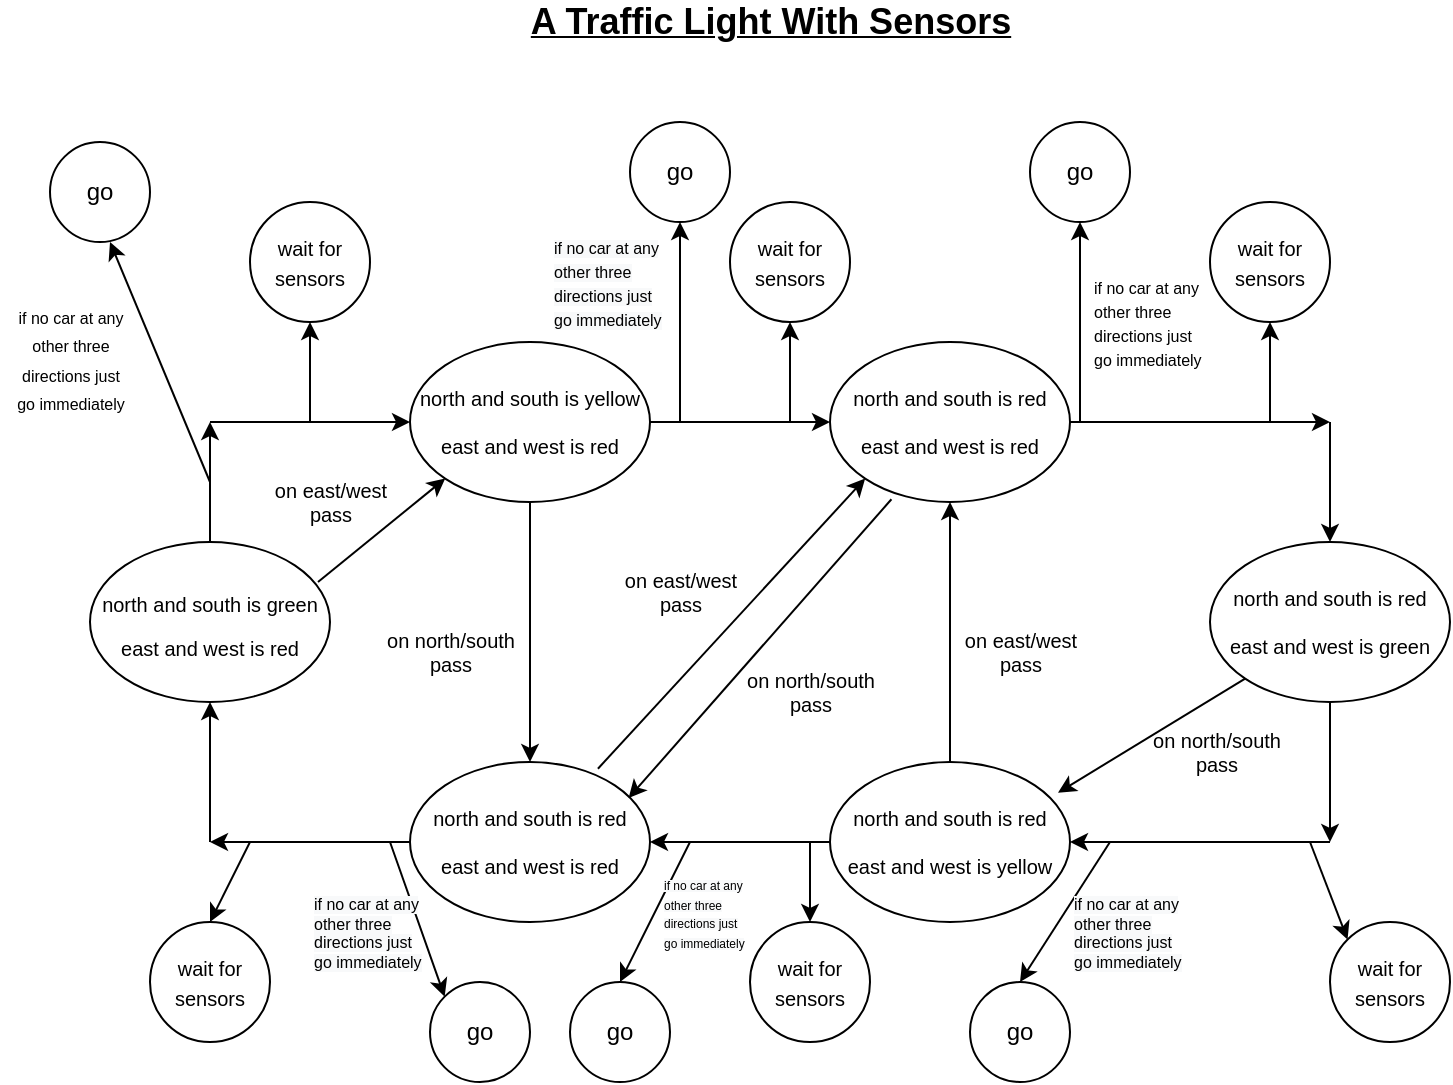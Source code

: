 <mxfile version="17.4.6" type="github">
  <diagram id="FeiwYfr4Wlo4jRZ_Yl8j" name="Page-1">
    <mxGraphModel dx="782" dy="436" grid="1" gridSize="10" guides="1" tooltips="1" connect="1" arrows="1" fold="1" page="1" pageScale="1" pageWidth="850" pageHeight="1100" math="0" shadow="0">
      <root>
        <mxCell id="0" />
        <mxCell id="1" parent="0" />
        <mxCell id="JngZ-TWqMBHg95M7geXb-1" value="&lt;b&gt;&lt;u&gt;&lt;font style=&quot;font-size: 18px&quot;&gt;A Traffic Light With Sensors&lt;/font&gt;&lt;/u&gt;&lt;/b&gt;" style="text;html=1;align=center;verticalAlign=middle;resizable=0;points=[];autosize=1;strokeColor=none;fillColor=none;" parent="1" vertex="1">
          <mxGeometry x="270" y="60" width="260" height="20" as="geometry" />
        </mxCell>
        <mxCell id="JngZ-TWqMBHg95M7geXb-2" value="&lt;font style=&quot;font-size: 10px&quot;&gt;north and south is green&lt;br&gt;east and west is red&lt;br&gt;&lt;/font&gt;" style="ellipse;whiteSpace=wrap;html=1;fontSize=18;" parent="1" vertex="1">
          <mxGeometry x="60" y="330" width="120" height="80" as="geometry" />
        </mxCell>
        <mxCell id="JngZ-TWqMBHg95M7geXb-12" style="edgeStyle=orthogonalEdgeStyle;rounded=0;orthogonalLoop=1;jettySize=auto;html=1;entryX=0;entryY=0.5;entryDx=0;entryDy=0;fontSize=10;" parent="1" source="JngZ-TWqMBHg95M7geXb-3" target="JngZ-TWqMBHg95M7geXb-4" edge="1">
          <mxGeometry relative="1" as="geometry" />
        </mxCell>
        <mxCell id="JngZ-TWqMBHg95M7geXb-3" value="north and south is yellow&lt;br&gt;&lt;br&gt;east and west is red" style="ellipse;whiteSpace=wrap;html=1;fontSize=10;" parent="1" vertex="1">
          <mxGeometry x="220" y="230" width="120" height="80" as="geometry" />
        </mxCell>
        <mxCell id="JngZ-TWqMBHg95M7geXb-4" value="north and south is red&lt;br&gt;&lt;br&gt;east and west is red" style="ellipse;whiteSpace=wrap;html=1;fontSize=10;" parent="1" vertex="1">
          <mxGeometry x="430" y="230" width="120" height="80" as="geometry" />
        </mxCell>
        <mxCell id="JngZ-TWqMBHg95M7geXb-5" value="north and south is red&lt;br&gt;&lt;br&gt;east and west is green" style="ellipse;whiteSpace=wrap;html=1;fontSize=10;" parent="1" vertex="1">
          <mxGeometry x="620" y="330" width="120" height="80" as="geometry" />
        </mxCell>
        <mxCell id="JngZ-TWqMBHg95M7geXb-6" value="north and south is red&lt;br&gt;&lt;br&gt;east and west is red" style="ellipse;whiteSpace=wrap;html=1;fontSize=10;" parent="1" vertex="1">
          <mxGeometry x="220" y="440" width="120" height="80" as="geometry" />
        </mxCell>
        <mxCell id="JngZ-TWqMBHg95M7geXb-13" style="edgeStyle=orthogonalEdgeStyle;rounded=0;orthogonalLoop=1;jettySize=auto;html=1;entryX=1;entryY=0.5;entryDx=0;entryDy=0;fontSize=10;" parent="1" source="JngZ-TWqMBHg95M7geXb-7" target="JngZ-TWqMBHg95M7geXb-6" edge="1">
          <mxGeometry relative="1" as="geometry" />
        </mxCell>
        <mxCell id="JngZ-TWqMBHg95M7geXb-7" value="north and south is red&lt;br&gt;&lt;br&gt;east and west is yellow" style="ellipse;whiteSpace=wrap;html=1;fontSize=10;" parent="1" vertex="1">
          <mxGeometry x="430" y="440" width="120" height="80" as="geometry" />
        </mxCell>
        <mxCell id="JngZ-TWqMBHg95M7geXb-10" value="" style="endArrow=classic;html=1;rounded=0;fontSize=10;exitX=0.5;exitY=0;exitDx=0;exitDy=0;" parent="1" source="JngZ-TWqMBHg95M7geXb-2" edge="1">
          <mxGeometry width="50" height="50" relative="1" as="geometry">
            <mxPoint x="390" y="330" as="sourcePoint" />
            <mxPoint x="120" y="270" as="targetPoint" />
          </mxGeometry>
        </mxCell>
        <mxCell id="JngZ-TWqMBHg95M7geXb-11" value="" style="endArrow=classic;html=1;rounded=0;fontSize=10;" parent="1" edge="1">
          <mxGeometry width="50" height="50" relative="1" as="geometry">
            <mxPoint x="120" y="270" as="sourcePoint" />
            <mxPoint x="220" y="270" as="targetPoint" />
          </mxGeometry>
        </mxCell>
        <mxCell id="JngZ-TWqMBHg95M7geXb-14" value="" style="endArrow=classic;html=1;rounded=0;fontSize=10;exitX=1;exitY=0.5;exitDx=0;exitDy=0;" parent="1" source="JngZ-TWqMBHg95M7geXb-4" edge="1">
          <mxGeometry width="50" height="50" relative="1" as="geometry">
            <mxPoint x="390" y="330" as="sourcePoint" />
            <mxPoint x="680" y="270" as="targetPoint" />
          </mxGeometry>
        </mxCell>
        <mxCell id="JngZ-TWqMBHg95M7geXb-15" value="" style="endArrow=classic;html=1;rounded=0;fontSize=10;entryX=0.5;entryY=0;entryDx=0;entryDy=0;" parent="1" target="JngZ-TWqMBHg95M7geXb-5" edge="1">
          <mxGeometry width="50" height="50" relative="1" as="geometry">
            <mxPoint x="680" y="270" as="sourcePoint" />
            <mxPoint x="440" y="280" as="targetPoint" />
          </mxGeometry>
        </mxCell>
        <mxCell id="JngZ-TWqMBHg95M7geXb-16" value="" style="endArrow=classic;html=1;rounded=0;fontSize=10;exitX=0.5;exitY=1;exitDx=0;exitDy=0;" parent="1" source="JngZ-TWqMBHg95M7geXb-5" edge="1">
          <mxGeometry width="50" height="50" relative="1" as="geometry">
            <mxPoint x="390" y="330" as="sourcePoint" />
            <mxPoint x="680" y="480" as="targetPoint" />
          </mxGeometry>
        </mxCell>
        <mxCell id="JngZ-TWqMBHg95M7geXb-17" value="" style="endArrow=classic;html=1;rounded=0;fontSize=10;entryX=1;entryY=0.5;entryDx=0;entryDy=0;" parent="1" target="JngZ-TWqMBHg95M7geXb-7" edge="1">
          <mxGeometry width="50" height="50" relative="1" as="geometry">
            <mxPoint x="680" y="480" as="sourcePoint" />
            <mxPoint x="440" y="280" as="targetPoint" />
          </mxGeometry>
        </mxCell>
        <mxCell id="JngZ-TWqMBHg95M7geXb-18" value="" style="endArrow=classic;html=1;rounded=0;fontSize=10;exitX=0;exitY=0.5;exitDx=0;exitDy=0;" parent="1" source="JngZ-TWqMBHg95M7geXb-6" edge="1">
          <mxGeometry width="50" height="50" relative="1" as="geometry">
            <mxPoint x="390" y="330" as="sourcePoint" />
            <mxPoint x="120" y="480" as="targetPoint" />
          </mxGeometry>
        </mxCell>
        <mxCell id="JngZ-TWqMBHg95M7geXb-19" value="" style="endArrow=classic;html=1;rounded=0;fontSize=10;entryX=0.5;entryY=1;entryDx=0;entryDy=0;" parent="1" target="JngZ-TWqMBHg95M7geXb-2" edge="1">
          <mxGeometry width="50" height="50" relative="1" as="geometry">
            <mxPoint x="120" y="480" as="sourcePoint" />
            <mxPoint x="440" y="280" as="targetPoint" />
          </mxGeometry>
        </mxCell>
        <mxCell id="JngZ-TWqMBHg95M7geXb-34" value="" style="endArrow=classic;html=1;rounded=0;fontSize=10;exitX=0.95;exitY=0.25;exitDx=0;exitDy=0;exitPerimeter=0;entryX=0;entryY=1;entryDx=0;entryDy=0;" parent="1" source="JngZ-TWqMBHg95M7geXb-2" target="JngZ-TWqMBHg95M7geXb-3" edge="1">
          <mxGeometry width="50" height="50" relative="1" as="geometry">
            <mxPoint x="390" y="430" as="sourcePoint" />
            <mxPoint x="440" y="380" as="targetPoint" />
          </mxGeometry>
        </mxCell>
        <mxCell id="JngZ-TWqMBHg95M7geXb-35" value="on east/west &lt;br&gt;pass" style="text;html=1;align=center;verticalAlign=middle;resizable=0;points=[];autosize=1;strokeColor=none;fillColor=none;fontSize=10;" parent="1" vertex="1">
          <mxGeometry x="145" y="295" width="70" height="30" as="geometry" />
        </mxCell>
        <mxCell id="JngZ-TWqMBHg95M7geXb-37" value="" style="endArrow=classic;html=1;rounded=0;fontSize=10;exitX=0.5;exitY=1;exitDx=0;exitDy=0;entryX=0.5;entryY=0;entryDx=0;entryDy=0;" parent="1" source="JngZ-TWqMBHg95M7geXb-3" target="JngZ-TWqMBHg95M7geXb-6" edge="1">
          <mxGeometry width="50" height="50" relative="1" as="geometry">
            <mxPoint x="390" y="420" as="sourcePoint" />
            <mxPoint x="440" y="370" as="targetPoint" />
          </mxGeometry>
        </mxCell>
        <mxCell id="JngZ-TWqMBHg95M7geXb-38" value="on north/south&lt;br&gt;pass" style="text;html=1;align=center;verticalAlign=middle;resizable=0;points=[];autosize=1;strokeColor=none;fillColor=none;fontSize=10;" parent="1" vertex="1">
          <mxGeometry x="200" y="370" width="80" height="30" as="geometry" />
        </mxCell>
        <mxCell id="JngZ-TWqMBHg95M7geXb-39" value="" style="endArrow=classic;html=1;rounded=0;fontSize=10;entryX=0;entryY=1;entryDx=0;entryDy=0;exitX=0.783;exitY=0.042;exitDx=0;exitDy=0;exitPerimeter=0;" parent="1" source="JngZ-TWqMBHg95M7geXb-6" target="JngZ-TWqMBHg95M7geXb-4" edge="1">
          <mxGeometry width="50" height="50" relative="1" as="geometry">
            <mxPoint x="310" y="450" as="sourcePoint" />
            <mxPoint x="440" y="370" as="targetPoint" />
          </mxGeometry>
        </mxCell>
        <mxCell id="JngZ-TWqMBHg95M7geXb-40" value="" style="endArrow=classic;html=1;rounded=0;fontSize=10;exitX=0.256;exitY=0.983;exitDx=0;exitDy=0;exitPerimeter=0;entryX=0.911;entryY=0.225;entryDx=0;entryDy=0;entryPerimeter=0;" parent="1" source="JngZ-TWqMBHg95M7geXb-4" target="JngZ-TWqMBHg95M7geXb-6" edge="1">
          <mxGeometry width="50" height="50" relative="1" as="geometry">
            <mxPoint x="390" y="420" as="sourcePoint" />
            <mxPoint x="440" y="370" as="targetPoint" />
          </mxGeometry>
        </mxCell>
        <mxCell id="JngZ-TWqMBHg95M7geXb-41" value="on east/west&lt;br&gt;pass" style="text;html=1;align=center;verticalAlign=middle;resizable=0;points=[];autosize=1;strokeColor=none;fillColor=none;fontSize=10;" parent="1" vertex="1">
          <mxGeometry x="320" y="340" width="70" height="30" as="geometry" />
        </mxCell>
        <mxCell id="JngZ-TWqMBHg95M7geXb-42" value="on north/south&lt;br&gt;pass" style="text;html=1;align=center;verticalAlign=middle;resizable=0;points=[];autosize=1;strokeColor=none;fillColor=none;fontSize=10;" parent="1" vertex="1">
          <mxGeometry x="380" y="390" width="80" height="30" as="geometry" />
        </mxCell>
        <mxCell id="JngZ-TWqMBHg95M7geXb-43" value="" style="endArrow=classic;html=1;rounded=0;fontSize=10;exitX=0.5;exitY=0;exitDx=0;exitDy=0;entryX=0.5;entryY=1;entryDx=0;entryDy=0;" parent="1" source="JngZ-TWqMBHg95M7geXb-7" target="JngZ-TWqMBHg95M7geXb-4" edge="1">
          <mxGeometry width="50" height="50" relative="1" as="geometry">
            <mxPoint x="390" y="400" as="sourcePoint" />
            <mxPoint x="440" y="350" as="targetPoint" />
          </mxGeometry>
        </mxCell>
        <mxCell id="JngZ-TWqMBHg95M7geXb-44" value="on east/west&lt;br&gt;pass" style="text;html=1;align=center;verticalAlign=middle;resizable=0;points=[];autosize=1;strokeColor=none;fillColor=none;fontSize=10;" parent="1" vertex="1">
          <mxGeometry x="490" y="370" width="70" height="30" as="geometry" />
        </mxCell>
        <mxCell id="JngZ-TWqMBHg95M7geXb-45" value="" style="endArrow=classic;html=1;rounded=0;fontSize=10;exitX=0;exitY=1;exitDx=0;exitDy=0;entryX=0.95;entryY=0.192;entryDx=0;entryDy=0;entryPerimeter=0;" parent="1" source="JngZ-TWqMBHg95M7geXb-5" target="JngZ-TWqMBHg95M7geXb-7" edge="1">
          <mxGeometry width="50" height="50" relative="1" as="geometry">
            <mxPoint x="390" y="400" as="sourcePoint" />
            <mxPoint x="440" y="350" as="targetPoint" />
          </mxGeometry>
        </mxCell>
        <mxCell id="JngZ-TWqMBHg95M7geXb-46" value="on north/south&lt;br&gt;pass" style="text;html=1;align=center;verticalAlign=middle;resizable=0;points=[];autosize=1;strokeColor=none;fillColor=none;fontSize=10;" parent="1" vertex="1">
          <mxGeometry x="582.5" y="420" width="80" height="30" as="geometry" />
        </mxCell>
        <mxCell id="oPYl_fr-YUcTT3jDTF2m-1" value="" style="endArrow=classic;html=1;rounded=0;" edge="1" parent="1">
          <mxGeometry width="50" height="50" relative="1" as="geometry">
            <mxPoint x="120" y="300" as="sourcePoint" />
            <mxPoint x="70" y="180" as="targetPoint" />
          </mxGeometry>
        </mxCell>
        <mxCell id="oPYl_fr-YUcTT3jDTF2m-2" value="go" style="ellipse;whiteSpace=wrap;html=1;aspect=fixed;" vertex="1" parent="1">
          <mxGeometry x="40" y="130" width="50" height="50" as="geometry" />
        </mxCell>
        <mxCell id="oPYl_fr-YUcTT3jDTF2m-3" value="&lt;font style=&quot;font-size: 8px&quot;&gt;if no car at any&lt;br&gt;other three&lt;br&gt;directions just&lt;br&gt;go immediately&lt;/font&gt;" style="text;html=1;align=center;verticalAlign=middle;resizable=0;points=[];autosize=1;strokeColor=none;fillColor=none;" vertex="1" parent="1">
          <mxGeometry x="15" y="202.5" width="70" height="70" as="geometry" />
        </mxCell>
        <mxCell id="oPYl_fr-YUcTT3jDTF2m-4" value="" style="endArrow=classic;html=1;rounded=0;" edge="1" parent="1">
          <mxGeometry width="50" height="50" relative="1" as="geometry">
            <mxPoint x="170" y="270" as="sourcePoint" />
            <mxPoint x="170" y="220" as="targetPoint" />
          </mxGeometry>
        </mxCell>
        <mxCell id="oPYl_fr-YUcTT3jDTF2m-5" value="&lt;font style=&quot;font-size: 10px&quot;&gt;wait for sensors&lt;/font&gt;" style="ellipse;whiteSpace=wrap;html=1;aspect=fixed;" vertex="1" parent="1">
          <mxGeometry x="140" y="160" width="60" height="60" as="geometry" />
        </mxCell>
        <mxCell id="oPYl_fr-YUcTT3jDTF2m-6" value="&lt;font style=&quot;font-size: 10px&quot;&gt;wait for sensors&lt;/font&gt;" style="ellipse;whiteSpace=wrap;html=1;aspect=fixed;" vertex="1" parent="1">
          <mxGeometry x="380" y="160" width="60" height="60" as="geometry" />
        </mxCell>
        <mxCell id="oPYl_fr-YUcTT3jDTF2m-7" value="&lt;font style=&quot;font-size: 10px&quot;&gt;wait for sensors&lt;/font&gt;" style="ellipse;whiteSpace=wrap;html=1;aspect=fixed;" vertex="1" parent="1">
          <mxGeometry x="620" y="160" width="60" height="60" as="geometry" />
        </mxCell>
        <mxCell id="oPYl_fr-YUcTT3jDTF2m-8" value="" style="endArrow=classic;html=1;rounded=0;fontSize=10;entryX=0.5;entryY=1;entryDx=0;entryDy=0;" edge="1" parent="1" target="oPYl_fr-YUcTT3jDTF2m-6">
          <mxGeometry width="50" height="50" relative="1" as="geometry">
            <mxPoint x="410" y="270" as="sourcePoint" />
            <mxPoint x="380" y="270" as="targetPoint" />
          </mxGeometry>
        </mxCell>
        <mxCell id="oPYl_fr-YUcTT3jDTF2m-9" value="" style="endArrow=classic;html=1;rounded=0;fontSize=10;entryX=0.5;entryY=1;entryDx=0;entryDy=0;" edge="1" parent="1" target="oPYl_fr-YUcTT3jDTF2m-7">
          <mxGeometry width="50" height="50" relative="1" as="geometry">
            <mxPoint x="650" y="270" as="sourcePoint" />
            <mxPoint x="380" y="270" as="targetPoint" />
          </mxGeometry>
        </mxCell>
        <mxCell id="oPYl_fr-YUcTT3jDTF2m-10" value="&lt;font style=&quot;font-size: 10px&quot;&gt;wait for sensors&lt;/font&gt;" style="ellipse;whiteSpace=wrap;html=1;aspect=fixed;" vertex="1" parent="1">
          <mxGeometry x="90" y="520" width="60" height="60" as="geometry" />
        </mxCell>
        <mxCell id="oPYl_fr-YUcTT3jDTF2m-11" value="&lt;font style=&quot;font-size: 10px&quot;&gt;wait for sensors&lt;/font&gt;" style="ellipse;whiteSpace=wrap;html=1;aspect=fixed;" vertex="1" parent="1">
          <mxGeometry x="390" y="520" width="60" height="60" as="geometry" />
        </mxCell>
        <mxCell id="oPYl_fr-YUcTT3jDTF2m-12" value="&lt;font style=&quot;font-size: 10px&quot;&gt;wait for sensors&lt;/font&gt;" style="ellipse;whiteSpace=wrap;html=1;aspect=fixed;" vertex="1" parent="1">
          <mxGeometry x="680" y="520" width="60" height="60" as="geometry" />
        </mxCell>
        <mxCell id="oPYl_fr-YUcTT3jDTF2m-13" value="" style="endArrow=classic;html=1;rounded=0;fontSize=10;entryX=0.5;entryY=0;entryDx=0;entryDy=0;" edge="1" parent="1" target="oPYl_fr-YUcTT3jDTF2m-10">
          <mxGeometry width="50" height="50" relative="1" as="geometry">
            <mxPoint x="140" y="480" as="sourcePoint" />
            <mxPoint x="380" y="370" as="targetPoint" />
          </mxGeometry>
        </mxCell>
        <mxCell id="oPYl_fr-YUcTT3jDTF2m-14" value="" style="endArrow=classic;html=1;rounded=0;fontSize=10;entryX=0.5;entryY=0;entryDx=0;entryDy=0;" edge="1" parent="1" target="oPYl_fr-YUcTT3jDTF2m-11">
          <mxGeometry width="50" height="50" relative="1" as="geometry">
            <mxPoint x="420" y="480" as="sourcePoint" />
            <mxPoint x="380" y="370" as="targetPoint" />
          </mxGeometry>
        </mxCell>
        <mxCell id="oPYl_fr-YUcTT3jDTF2m-15" value="" style="endArrow=classic;html=1;rounded=0;fontSize=10;entryX=0;entryY=0;entryDx=0;entryDy=0;" edge="1" parent="1" target="oPYl_fr-YUcTT3jDTF2m-12">
          <mxGeometry width="50" height="50" relative="1" as="geometry">
            <mxPoint x="670" y="480" as="sourcePoint" />
            <mxPoint x="380" y="370" as="targetPoint" />
          </mxGeometry>
        </mxCell>
        <mxCell id="oPYl_fr-YUcTT3jDTF2m-16" value="go" style="ellipse;whiteSpace=wrap;html=1;aspect=fixed;" vertex="1" parent="1">
          <mxGeometry x="330" y="120" width="50" height="50" as="geometry" />
        </mxCell>
        <mxCell id="oPYl_fr-YUcTT3jDTF2m-17" value="go" style="ellipse;whiteSpace=wrap;html=1;aspect=fixed;" vertex="1" parent="1">
          <mxGeometry x="530" y="120" width="50" height="50" as="geometry" />
        </mxCell>
        <mxCell id="oPYl_fr-YUcTT3jDTF2m-18" value="" style="endArrow=classic;html=1;rounded=0;fontSize=10;entryX=0.5;entryY=1;entryDx=0;entryDy=0;" edge="1" parent="1" target="oPYl_fr-YUcTT3jDTF2m-16">
          <mxGeometry width="50" height="50" relative="1" as="geometry">
            <mxPoint x="355" y="270" as="sourcePoint" />
            <mxPoint x="380" y="170" as="targetPoint" />
          </mxGeometry>
        </mxCell>
        <mxCell id="oPYl_fr-YUcTT3jDTF2m-19" value="" style="endArrow=classic;html=1;rounded=0;fontSize=10;entryX=0.5;entryY=1;entryDx=0;entryDy=0;" edge="1" parent="1" target="oPYl_fr-YUcTT3jDTF2m-17">
          <mxGeometry width="50" height="50" relative="1" as="geometry">
            <mxPoint x="555" y="270" as="sourcePoint" />
            <mxPoint x="380" y="170" as="targetPoint" />
          </mxGeometry>
        </mxCell>
        <mxCell id="oPYl_fr-YUcTT3jDTF2m-20" value="go" style="ellipse;whiteSpace=wrap;html=1;aspect=fixed;" vertex="1" parent="1">
          <mxGeometry x="230" y="550" width="50" height="50" as="geometry" />
        </mxCell>
        <mxCell id="oPYl_fr-YUcTT3jDTF2m-21" value="go" style="ellipse;whiteSpace=wrap;html=1;aspect=fixed;" vertex="1" parent="1">
          <mxGeometry x="300" y="550" width="50" height="50" as="geometry" />
        </mxCell>
        <mxCell id="oPYl_fr-YUcTT3jDTF2m-22" value="go" style="ellipse;whiteSpace=wrap;html=1;aspect=fixed;" vertex="1" parent="1">
          <mxGeometry x="500" y="550" width="50" height="50" as="geometry" />
        </mxCell>
        <mxCell id="oPYl_fr-YUcTT3jDTF2m-23" value="" style="endArrow=classic;html=1;rounded=0;fontSize=10;entryX=0;entryY=0;entryDx=0;entryDy=0;" edge="1" parent="1" target="oPYl_fr-YUcTT3jDTF2m-20">
          <mxGeometry width="50" height="50" relative="1" as="geometry">
            <mxPoint x="210" y="480" as="sourcePoint" />
            <mxPoint x="380" y="360" as="targetPoint" />
          </mxGeometry>
        </mxCell>
        <mxCell id="oPYl_fr-YUcTT3jDTF2m-24" value="" style="endArrow=classic;html=1;rounded=0;fontSize=10;entryX=0.5;entryY=0;entryDx=0;entryDy=0;" edge="1" parent="1" target="oPYl_fr-YUcTT3jDTF2m-21">
          <mxGeometry width="50" height="50" relative="1" as="geometry">
            <mxPoint x="360" y="480" as="sourcePoint" />
            <mxPoint x="380" y="360" as="targetPoint" />
          </mxGeometry>
        </mxCell>
        <mxCell id="oPYl_fr-YUcTT3jDTF2m-25" value="" style="endArrow=classic;html=1;rounded=0;fontSize=10;entryX=0.5;entryY=0;entryDx=0;entryDy=0;" edge="1" parent="1" target="oPYl_fr-YUcTT3jDTF2m-22">
          <mxGeometry width="50" height="50" relative="1" as="geometry">
            <mxPoint x="570" y="480" as="sourcePoint" />
            <mxPoint x="380" y="360" as="targetPoint" />
          </mxGeometry>
        </mxCell>
        <mxCell id="oPYl_fr-YUcTT3jDTF2m-26" value="&lt;font style=&quot;font-size: 8px&quot;&gt;&lt;span style=&quot;color: rgb(0 , 0 , 0) ; font-family: &amp;#34;helvetica&amp;#34; ; font-style: normal ; font-weight: 400 ; letter-spacing: normal ; text-align: center ; text-indent: 0px ; text-transform: none ; word-spacing: 0px ; background-color: rgb(248 , 249 , 250) ; display: inline ; float: none&quot;&gt;if no car at any&lt;/span&gt;&lt;br style=&quot;color: rgb(0 , 0 , 0) ; font-family: &amp;#34;helvetica&amp;#34; ; font-style: normal ; font-weight: 400 ; letter-spacing: normal ; text-align: center ; text-indent: 0px ; text-transform: none ; word-spacing: 0px ; background-color: rgb(248 , 249 , 250)&quot;&gt;&lt;span style=&quot;color: rgb(0 , 0 , 0) ; font-family: &amp;#34;helvetica&amp;#34; ; font-style: normal ; font-weight: 400 ; letter-spacing: normal ; text-align: center ; text-indent: 0px ; text-transform: none ; word-spacing: 0px ; background-color: rgb(248 , 249 , 250) ; display: inline ; float: none&quot;&gt;other three&lt;/span&gt;&lt;br style=&quot;color: rgb(0 , 0 , 0) ; font-family: &amp;#34;helvetica&amp;#34; ; font-style: normal ; font-weight: 400 ; letter-spacing: normal ; text-align: center ; text-indent: 0px ; text-transform: none ; word-spacing: 0px ; background-color: rgb(248 , 249 , 250)&quot;&gt;&lt;span style=&quot;color: rgb(0 , 0 , 0) ; font-family: &amp;#34;helvetica&amp;#34; ; font-style: normal ; font-weight: 400 ; letter-spacing: normal ; text-align: center ; text-indent: 0px ; text-transform: none ; word-spacing: 0px ; background-color: rgb(248 , 249 , 250) ; display: inline ; float: none&quot;&gt;directions just&lt;/span&gt;&lt;br style=&quot;color: rgb(0 , 0 , 0) ; font-family: &amp;#34;helvetica&amp;#34; ; font-style: normal ; font-weight: 400 ; letter-spacing: normal ; text-align: center ; text-indent: 0px ; text-transform: none ; word-spacing: 0px ; background-color: rgb(248 , 249 , 250)&quot;&gt;&lt;span style=&quot;color: rgb(0 , 0 , 0) ; font-family: &amp;#34;helvetica&amp;#34; ; font-style: normal ; font-weight: 400 ; letter-spacing: normal ; text-align: center ; text-indent: 0px ; text-transform: none ; word-spacing: 0px ; background-color: rgb(248 , 249 , 250) ; display: inline ; float: none&quot;&gt;go immediately&lt;/span&gt;&lt;/font&gt;" style="text;whiteSpace=wrap;html=1;fontSize=10;" vertex="1" parent="1">
          <mxGeometry x="290" y="170" width="60" height="60" as="geometry" />
        </mxCell>
        <mxCell id="oPYl_fr-YUcTT3jDTF2m-27" value="&lt;span style=&quot;font-size: 8px ; font-family: &amp;#34;helvetica&amp;#34; ; text-align: center&quot;&gt;if no car at any&lt;/span&gt;&lt;br style=&quot;font-size: 8px ; font-family: &amp;#34;helvetica&amp;#34; ; text-align: center&quot;&gt;&lt;span style=&quot;font-size: 8px ; font-family: &amp;#34;helvetica&amp;#34; ; text-align: center&quot;&gt;other three&lt;/span&gt;&lt;br style=&quot;font-size: 8px ; font-family: &amp;#34;helvetica&amp;#34; ; text-align: center&quot;&gt;&lt;span style=&quot;font-size: 8px ; font-family: &amp;#34;helvetica&amp;#34; ; text-align: center&quot;&gt;directions just&lt;/span&gt;&lt;br style=&quot;font-size: 8px ; font-family: &amp;#34;helvetica&amp;#34; ; text-align: center&quot;&gt;&lt;span style=&quot;font-size: 8px ; font-family: &amp;#34;helvetica&amp;#34; ; text-align: center&quot;&gt;go immediately&lt;/span&gt;" style="text;whiteSpace=wrap;html=1;fontSize=10;" vertex="1" parent="1">
          <mxGeometry x="560" y="190" width="60" height="60" as="geometry" />
        </mxCell>
        <mxCell id="oPYl_fr-YUcTT3jDTF2m-28" value="&lt;span style=&quot;color: rgb(0, 0, 0); font-size: 8px; font-style: normal; font-weight: 400; letter-spacing: normal; text-indent: 0px; text-transform: none; word-spacing: 0px; font-family: helvetica; text-align: center; background-color: rgb(248, 249, 250); display: inline; float: none;&quot;&gt;if no car at any&lt;/span&gt;&lt;br style=&quot;color: rgb(0, 0, 0); font-size: 8px; font-style: normal; font-weight: 400; letter-spacing: normal; text-indent: 0px; text-transform: none; word-spacing: 0px; font-family: helvetica; text-align: center; background-color: rgb(248, 249, 250);&quot;&gt;&lt;span style=&quot;color: rgb(0, 0, 0); font-size: 8px; font-style: normal; font-weight: 400; letter-spacing: normal; text-indent: 0px; text-transform: none; word-spacing: 0px; font-family: helvetica; text-align: center; background-color: rgb(248, 249, 250); display: inline; float: none;&quot;&gt;other three&lt;/span&gt;&lt;br style=&quot;color: rgb(0, 0, 0); font-size: 8px; font-style: normal; font-weight: 400; letter-spacing: normal; text-indent: 0px; text-transform: none; word-spacing: 0px; font-family: helvetica; text-align: center; background-color: rgb(248, 249, 250);&quot;&gt;&lt;span style=&quot;color: rgb(0, 0, 0); font-size: 8px; font-style: normal; font-weight: 400; letter-spacing: normal; text-indent: 0px; text-transform: none; word-spacing: 0px; font-family: helvetica; text-align: center; background-color: rgb(248, 249, 250); display: inline; float: none;&quot;&gt;directions just&lt;/span&gt;&lt;br style=&quot;color: rgb(0, 0, 0); font-size: 8px; font-style: normal; font-weight: 400; letter-spacing: normal; text-indent: 0px; text-transform: none; word-spacing: 0px; font-family: helvetica; text-align: center; background-color: rgb(248, 249, 250);&quot;&gt;&lt;span style=&quot;color: rgb(0, 0, 0); font-size: 8px; font-style: normal; font-weight: 400; letter-spacing: normal; text-indent: 0px; text-transform: none; word-spacing: 0px; font-family: helvetica; text-align: center; background-color: rgb(248, 249, 250); display: inline; float: none;&quot;&gt;go immediately&lt;/span&gt;" style="text;whiteSpace=wrap;html=1;fontSize=8;" vertex="1" parent="1">
          <mxGeometry x="550" y="500" width="80" height="60" as="geometry" />
        </mxCell>
        <mxCell id="oPYl_fr-YUcTT3jDTF2m-29" value="&lt;font style=&quot;font-size: 6px&quot;&gt;&lt;span style=&quot;color: rgb(0 , 0 , 0) ; font-style: normal ; font-weight: 400 ; letter-spacing: normal ; text-indent: 0px ; text-transform: none ; word-spacing: 0px ; font-family: &amp;#34;helvetica&amp;#34; ; text-align: center ; background-color: rgb(248 , 249 , 250) ; display: inline ; float: none&quot;&gt;if no car at any&lt;/span&gt;&lt;br style=&quot;color: rgb(0 , 0 , 0) ; font-style: normal ; font-weight: 400 ; letter-spacing: normal ; text-indent: 0px ; text-transform: none ; word-spacing: 0px ; font-family: &amp;#34;helvetica&amp;#34; ; text-align: center ; background-color: rgb(248 , 249 , 250)&quot;&gt;&lt;span style=&quot;color: rgb(0 , 0 , 0) ; font-style: normal ; font-weight: 400 ; letter-spacing: normal ; text-indent: 0px ; text-transform: none ; word-spacing: 0px ; font-family: &amp;#34;helvetica&amp;#34; ; text-align: center ; background-color: rgb(248 , 249 , 250) ; display: inline ; float: none&quot;&gt;other three&lt;/span&gt;&lt;br style=&quot;color: rgb(0 , 0 , 0) ; font-style: normal ; font-weight: 400 ; letter-spacing: normal ; text-indent: 0px ; text-transform: none ; word-spacing: 0px ; font-family: &amp;#34;helvetica&amp;#34; ; text-align: center ; background-color: rgb(248 , 249 , 250)&quot;&gt;&lt;span style=&quot;color: rgb(0 , 0 , 0) ; font-style: normal ; font-weight: 400 ; letter-spacing: normal ; text-indent: 0px ; text-transform: none ; word-spacing: 0px ; font-family: &amp;#34;helvetica&amp;#34; ; text-align: center ; background-color: rgb(248 , 249 , 250) ; display: inline ; float: none&quot;&gt;directions just&lt;/span&gt;&lt;br style=&quot;color: rgb(0 , 0 , 0) ; font-style: normal ; font-weight: 400 ; letter-spacing: normal ; text-indent: 0px ; text-transform: none ; word-spacing: 0px ; font-family: &amp;#34;helvetica&amp;#34; ; text-align: center ; background-color: rgb(248 , 249 , 250)&quot;&gt;&lt;span style=&quot;color: rgb(0 , 0 , 0) ; font-style: normal ; font-weight: 400 ; letter-spacing: normal ; text-indent: 0px ; text-transform: none ; word-spacing: 0px ; font-family: &amp;#34;helvetica&amp;#34; ; text-align: center ; background-color: rgb(248 , 249 , 250) ; display: inline ; float: none&quot;&gt;go immediately&lt;/span&gt;&lt;/font&gt;" style="text;whiteSpace=wrap;html=1;fontSize=8;" vertex="1" parent="1">
          <mxGeometry x="345" y="490" width="80" height="60" as="geometry" />
        </mxCell>
        <mxCell id="oPYl_fr-YUcTT3jDTF2m-30" value="&lt;span style=&quot;color: rgb(0, 0, 0); font-size: 8px; font-style: normal; font-weight: 400; letter-spacing: normal; text-indent: 0px; text-transform: none; word-spacing: 0px; font-family: helvetica; text-align: center; background-color: rgb(248, 249, 250); display: inline; float: none;&quot;&gt;if no car at any&lt;/span&gt;&lt;br style=&quot;color: rgb(0, 0, 0); font-size: 8px; font-style: normal; font-weight: 400; letter-spacing: normal; text-indent: 0px; text-transform: none; word-spacing: 0px; font-family: helvetica; text-align: center; background-color: rgb(248, 249, 250);&quot;&gt;&lt;span style=&quot;color: rgb(0, 0, 0); font-size: 8px; font-style: normal; font-weight: 400; letter-spacing: normal; text-indent: 0px; text-transform: none; word-spacing: 0px; font-family: helvetica; text-align: center; background-color: rgb(248, 249, 250); display: inline; float: none;&quot;&gt;other three&lt;/span&gt;&lt;br style=&quot;color: rgb(0, 0, 0); font-size: 8px; font-style: normal; font-weight: 400; letter-spacing: normal; text-indent: 0px; text-transform: none; word-spacing: 0px; font-family: helvetica; text-align: center; background-color: rgb(248, 249, 250);&quot;&gt;&lt;span style=&quot;color: rgb(0, 0, 0); font-size: 8px; font-style: normal; font-weight: 400; letter-spacing: normal; text-indent: 0px; text-transform: none; word-spacing: 0px; font-family: helvetica; text-align: center; background-color: rgb(248, 249, 250); display: inline; float: none;&quot;&gt;directions just&lt;/span&gt;&lt;br style=&quot;color: rgb(0, 0, 0); font-size: 8px; font-style: normal; font-weight: 400; letter-spacing: normal; text-indent: 0px; text-transform: none; word-spacing: 0px; font-family: helvetica; text-align: center; background-color: rgb(248, 249, 250);&quot;&gt;&lt;span style=&quot;color: rgb(0, 0, 0); font-size: 8px; font-style: normal; font-weight: 400; letter-spacing: normal; text-indent: 0px; text-transform: none; word-spacing: 0px; font-family: helvetica; text-align: center; background-color: rgb(248, 249, 250); display: inline; float: none;&quot;&gt;go immediately&lt;/span&gt;" style="text;whiteSpace=wrap;html=1;fontSize=6;" vertex="1" parent="1">
          <mxGeometry x="170" y="500" width="60" height="50" as="geometry" />
        </mxCell>
      </root>
    </mxGraphModel>
  </diagram>
</mxfile>
